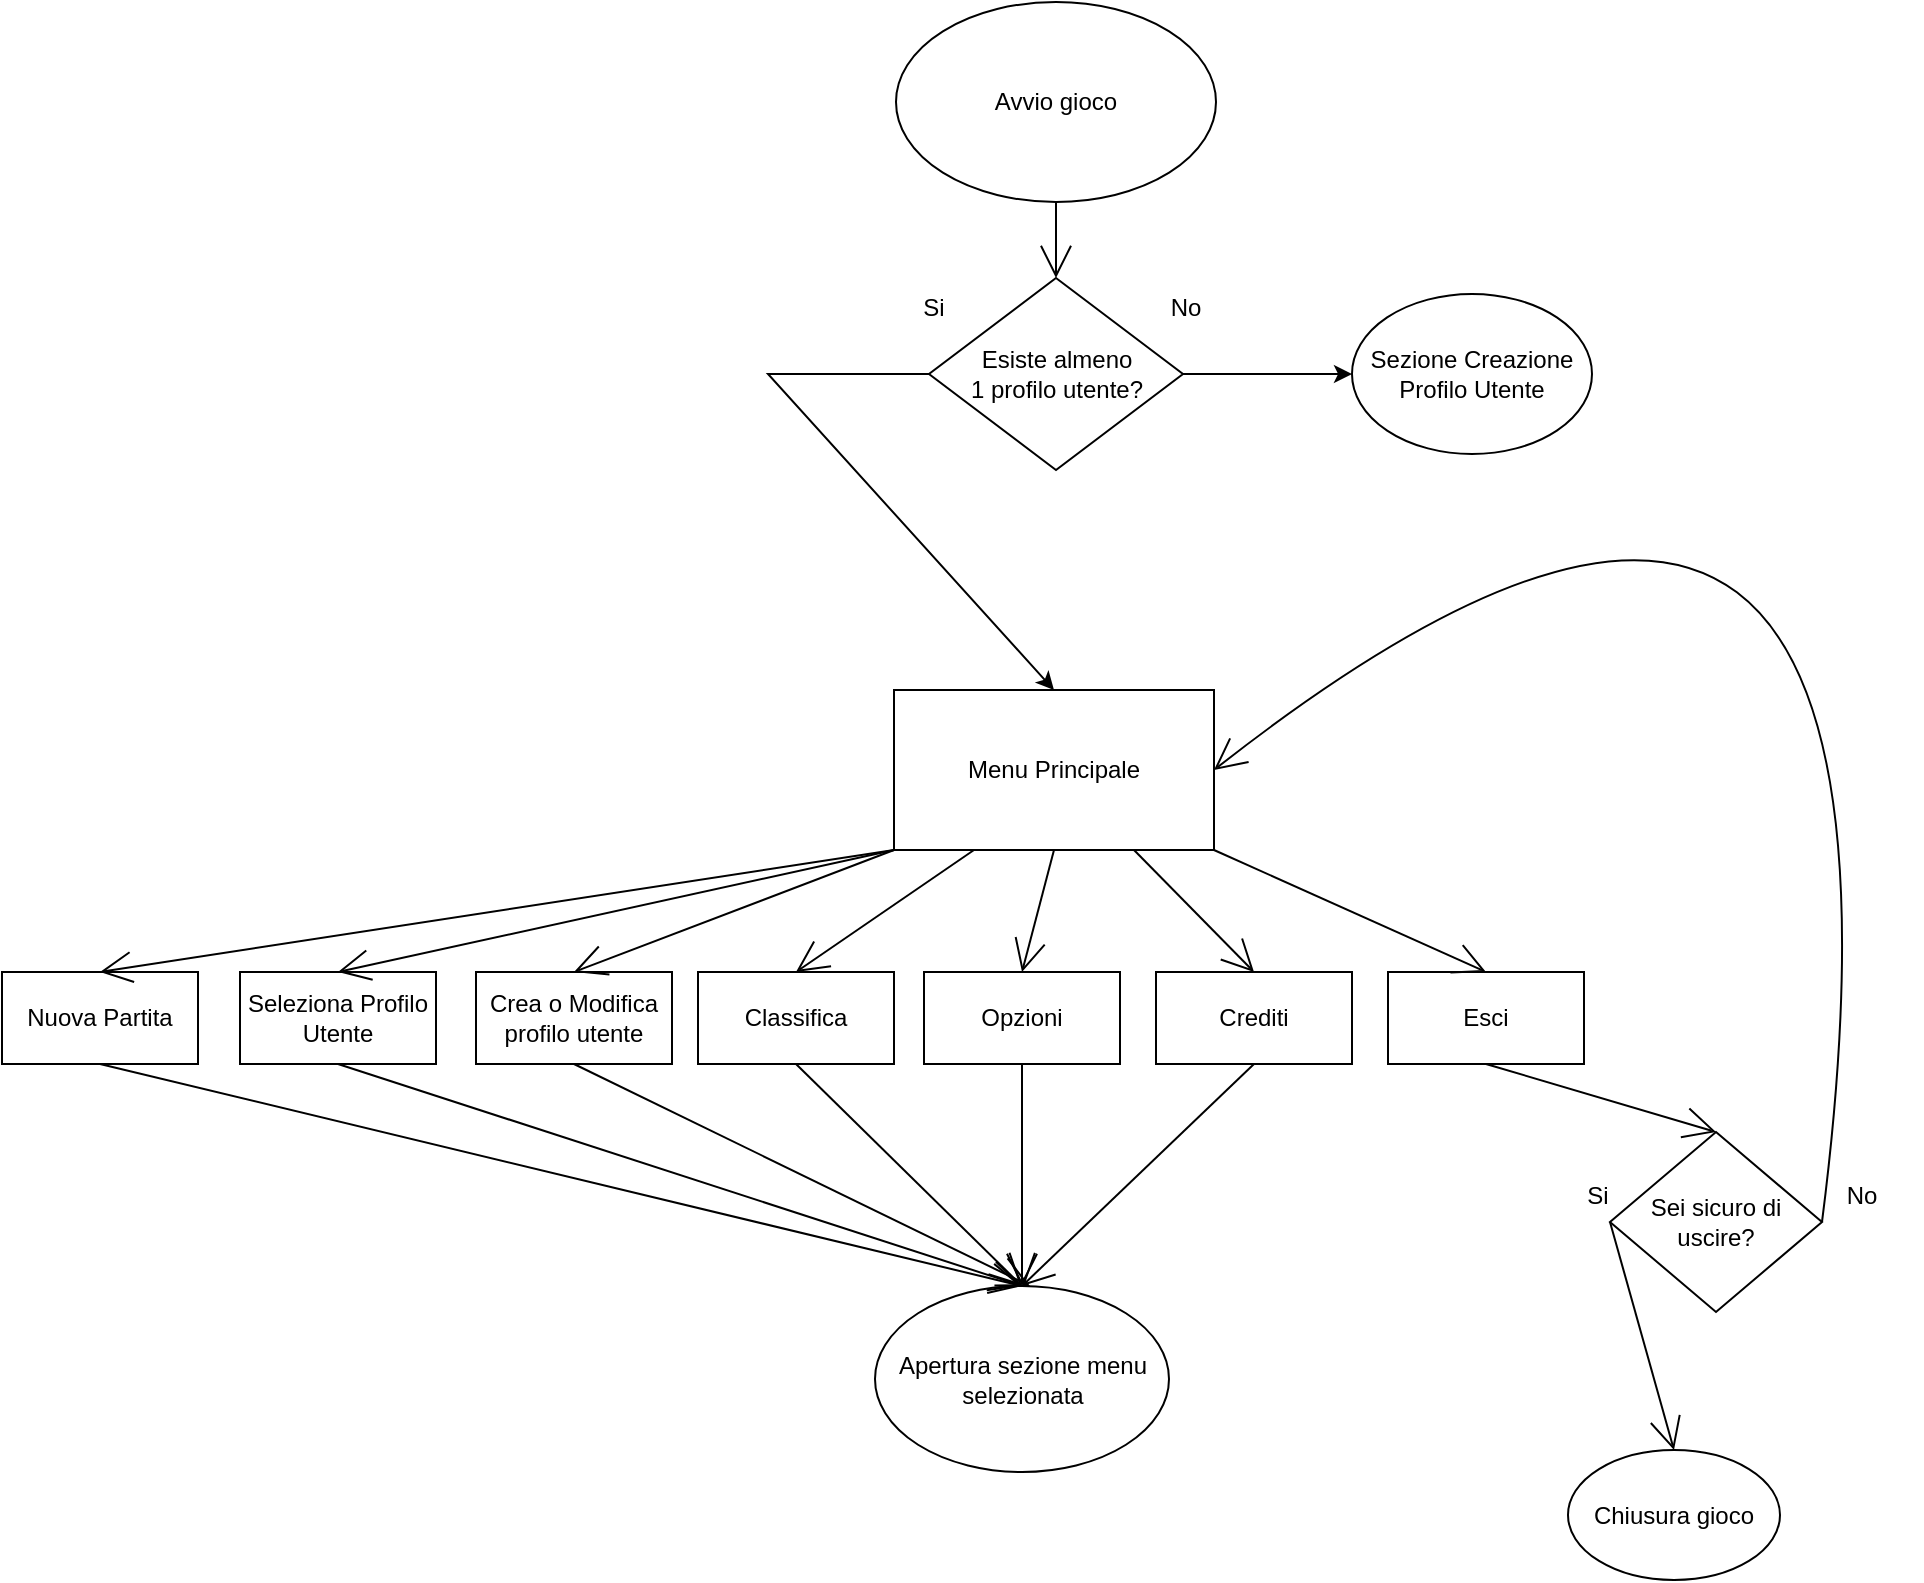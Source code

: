 <mxfile version="18.0.4" type="device"><diagram id="NWWPmYmxUIyY0qUSjtRS" name="Page-1"><mxGraphModel dx="944" dy="1225" grid="0" gridSize="10" guides="1" tooltips="1" connect="1" arrows="1" fold="1" page="0" pageScale="1" pageWidth="827" pageHeight="1169" math="0" shadow="0"><root><mxCell id="0"/><mxCell id="1" parent="0"/><mxCell id="93zQR50MocHav7xVQxxG-2" value="Menu Principale" style="rounded=0;whiteSpace=wrap;html=1;hachureGap=4;" parent="1" vertex="1"><mxGeometry x="131" y="333" width="160" height="80" as="geometry"/></mxCell><mxCell id="93zQR50MocHav7xVQxxG-4" value="" style="edgeStyle=none;curved=1;rounded=0;orthogonalLoop=1;jettySize=auto;html=1;endArrow=open;startSize=14;endSize=14;sourcePerimeterSpacing=8;targetPerimeterSpacing=8;exitX=0.5;exitY=1;exitDx=0;exitDy=0;entryX=0.5;entryY=0;entryDx=0;entryDy=0;" parent="1" source="93zQR50MocHav7xVQxxG-3" target="uL4h2qRQw0-v892h6feH-1" edge="1"><mxGeometry relative="1" as="geometry"><mxPoint x="217" y="122" as="sourcePoint"/></mxGeometry></mxCell><mxCell id="93zQR50MocHav7xVQxxG-3" value="Avvio gioco" style="ellipse;whiteSpace=wrap;html=1;hachureGap=4;" parent="1" vertex="1"><mxGeometry x="132" y="-11" width="160" height="100" as="geometry"/></mxCell><mxCell id="93zQR50MocHav7xVQxxG-5" value="Esci" style="rounded=0;whiteSpace=wrap;html=1;hachureGap=4;" parent="1" vertex="1"><mxGeometry x="378" y="474" width="98" height="46" as="geometry"/></mxCell><mxCell id="93zQR50MocHav7xVQxxG-6" value="" style="edgeStyle=none;orthogonalLoop=1;jettySize=auto;html=1;rounded=0;endArrow=open;startSize=14;endSize=14;sourcePerimeterSpacing=8;targetPerimeterSpacing=8;curved=1;exitX=1;exitY=1;exitDx=0;exitDy=0;entryX=0.5;entryY=0;entryDx=0;entryDy=0;" parent="1" source="93zQR50MocHav7xVQxxG-2" target="93zQR50MocHav7xVQxxG-5" edge="1"><mxGeometry width="120" relative="1" as="geometry"><mxPoint x="139" y="446" as="sourcePoint"/><mxPoint x="259" y="446" as="targetPoint"/><Array as="points"/></mxGeometry></mxCell><mxCell id="93zQR50MocHav7xVQxxG-7" value="Sei sicuro di uscire?" style="rhombus;whiteSpace=wrap;html=1;hachureGap=4;" parent="1" vertex="1"><mxGeometry x="489" y="554" width="106" height="90" as="geometry"/></mxCell><mxCell id="93zQR50MocHav7xVQxxG-8" value="" style="edgeStyle=none;orthogonalLoop=1;jettySize=auto;html=1;rounded=0;endArrow=open;startSize=14;endSize=14;sourcePerimeterSpacing=8;targetPerimeterSpacing=8;curved=1;exitX=0.5;exitY=1;exitDx=0;exitDy=0;entryX=0.5;entryY=0;entryDx=0;entryDy=0;" parent="1" source="93zQR50MocHav7xVQxxG-5" target="93zQR50MocHav7xVQxxG-7" edge="1"><mxGeometry width="120" relative="1" as="geometry"><mxPoint x="334" y="399" as="sourcePoint"/><mxPoint x="454" y="399" as="targetPoint"/><Array as="points"/></mxGeometry></mxCell><mxCell id="93zQR50MocHav7xVQxxG-11" value="No" style="text;strokeColor=none;fillColor=none;html=1;align=center;verticalAlign=middle;whiteSpace=wrap;rounded=0;hachureGap=4;" parent="1" vertex="1"><mxGeometry x="585" y="571" width="60" height="30" as="geometry"/></mxCell><mxCell id="93zQR50MocHav7xVQxxG-12" value="Chiusura gioco" style="ellipse;whiteSpace=wrap;html=1;hachureGap=4;" parent="1" vertex="1"><mxGeometry x="468" y="713" width="106" height="65" as="geometry"/></mxCell><mxCell id="93zQR50MocHav7xVQxxG-13" value="" style="edgeStyle=none;orthogonalLoop=1;jettySize=auto;html=1;rounded=0;endArrow=open;startSize=14;endSize=14;sourcePerimeterSpacing=8;targetPerimeterSpacing=8;curved=1;entryX=0.5;entryY=0;entryDx=0;entryDy=0;exitX=0;exitY=0.5;exitDx=0;exitDy=0;" parent="1" source="93zQR50MocHav7xVQxxG-7" target="93zQR50MocHav7xVQxxG-12" edge="1"><mxGeometry width="120" relative="1" as="geometry"><mxPoint x="479" y="629" as="sourcePoint"/><mxPoint x="529" y="709" as="targetPoint"/><Array as="points"/></mxGeometry></mxCell><mxCell id="93zQR50MocHav7xVQxxG-14" value="Si" style="text;strokeColor=none;fillColor=none;html=1;align=center;verticalAlign=middle;whiteSpace=wrap;rounded=0;hachureGap=4;" parent="1" vertex="1"><mxGeometry x="453" y="571" width="60" height="30" as="geometry"/></mxCell><mxCell id="93zQR50MocHav7xVQxxG-16" value="Crediti" style="rounded=0;whiteSpace=wrap;html=1;hachureGap=4;" parent="1" vertex="1"><mxGeometry x="262" y="474" width="98" height="46" as="geometry"/></mxCell><mxCell id="93zQR50MocHav7xVQxxG-18" value="Classifica" style="rounded=0;whiteSpace=wrap;html=1;hachureGap=4;" parent="1" vertex="1"><mxGeometry x="33" y="474" width="98" height="46" as="geometry"/></mxCell><mxCell id="93zQR50MocHav7xVQxxG-19" value="Nuova Partita" style="rounded=0;whiteSpace=wrap;html=1;hachureGap=4;" parent="1" vertex="1"><mxGeometry x="-315" y="474" width="98" height="46" as="geometry"/></mxCell><mxCell id="93zQR50MocHav7xVQxxG-20" value="Opzioni" style="rounded=0;whiteSpace=wrap;html=1;hachureGap=4;" parent="1" vertex="1"><mxGeometry x="146" y="474" width="98" height="46" as="geometry"/></mxCell><mxCell id="93zQR50MocHav7xVQxxG-21" value="" style="edgeStyle=none;orthogonalLoop=1;jettySize=auto;html=1;rounded=0;endArrow=open;startSize=14;endSize=14;sourcePerimeterSpacing=8;targetPerimeterSpacing=8;curved=1;exitX=0.75;exitY=1;exitDx=0;exitDy=0;entryX=0.5;entryY=0;entryDx=0;entryDy=0;" parent="1" source="93zQR50MocHav7xVQxxG-2" target="93zQR50MocHav7xVQxxG-16" edge="1"><mxGeometry width="120" relative="1" as="geometry"><mxPoint x="-11" y="447" as="sourcePoint"/><mxPoint x="109" y="447" as="targetPoint"/><Array as="points"/></mxGeometry></mxCell><mxCell id="93zQR50MocHav7xVQxxG-22" value="" style="edgeStyle=none;orthogonalLoop=1;jettySize=auto;html=1;rounded=0;endArrow=open;startSize=14;endSize=14;sourcePerimeterSpacing=8;targetPerimeterSpacing=8;curved=1;exitX=0.5;exitY=1;exitDx=0;exitDy=0;entryX=0.5;entryY=0;entryDx=0;entryDy=0;" parent="1" source="93zQR50MocHav7xVQxxG-2" target="93zQR50MocHav7xVQxxG-20" edge="1"><mxGeometry width="120" relative="1" as="geometry"><mxPoint x="-11" y="447" as="sourcePoint"/><mxPoint x="109" y="447" as="targetPoint"/><Array as="points"/></mxGeometry></mxCell><mxCell id="93zQR50MocHav7xVQxxG-23" value="" style="edgeStyle=none;orthogonalLoop=1;jettySize=auto;html=1;rounded=0;endArrow=open;startSize=14;endSize=14;sourcePerimeterSpacing=8;targetPerimeterSpacing=8;curved=1;exitX=0.25;exitY=1;exitDx=0;exitDy=0;entryX=0.5;entryY=0;entryDx=0;entryDy=0;" parent="1" source="93zQR50MocHav7xVQxxG-2" target="93zQR50MocHav7xVQxxG-18" edge="1"><mxGeometry width="120" relative="1" as="geometry"><mxPoint x="-11" y="447" as="sourcePoint"/><mxPoint x="109" y="447" as="targetPoint"/><Array as="points"/></mxGeometry></mxCell><mxCell id="93zQR50MocHav7xVQxxG-24" value="" style="edgeStyle=none;orthogonalLoop=1;jettySize=auto;html=1;rounded=0;endArrow=open;startSize=14;endSize=14;sourcePerimeterSpacing=8;targetPerimeterSpacing=8;curved=1;exitX=0;exitY=1;exitDx=0;exitDy=0;entryX=0.5;entryY=0;entryDx=0;entryDy=0;" parent="1" source="93zQR50MocHav7xVQxxG-2" target="93zQR50MocHav7xVQxxG-19" edge="1"><mxGeometry width="120" relative="1" as="geometry"><mxPoint x="-11" y="447" as="sourcePoint"/><mxPoint x="109" y="447" as="targetPoint"/><Array as="points"/></mxGeometry></mxCell><mxCell id="93zQR50MocHav7xVQxxG-26" value="Apertura sezione menu selezionata" style="ellipse;whiteSpace=wrap;html=1;hachureGap=4;" parent="1" vertex="1"><mxGeometry x="121.5" y="631" width="147" height="93" as="geometry"/></mxCell><mxCell id="93zQR50MocHav7xVQxxG-27" value="" style="edgeStyle=none;orthogonalLoop=1;jettySize=auto;html=1;rounded=0;endArrow=open;startSize=14;endSize=14;sourcePerimeterSpacing=8;targetPerimeterSpacing=8;curved=1;exitX=0.5;exitY=1;exitDx=0;exitDy=0;entryX=0.5;entryY=0;entryDx=0;entryDy=0;" parent="1" source="93zQR50MocHav7xVQxxG-19" target="93zQR50MocHav7xVQxxG-26" edge="1"><mxGeometry width="120" relative="1" as="geometry"><mxPoint x="160" y="353" as="sourcePoint"/><mxPoint x="280" y="353" as="targetPoint"/><Array as="points"/></mxGeometry></mxCell><mxCell id="93zQR50MocHav7xVQxxG-28" value="" style="edgeStyle=none;orthogonalLoop=1;jettySize=auto;html=1;rounded=0;endArrow=open;startSize=14;endSize=14;sourcePerimeterSpacing=8;targetPerimeterSpacing=8;curved=1;exitX=0.5;exitY=1;exitDx=0;exitDy=0;entryX=0.5;entryY=0;entryDx=0;entryDy=0;" parent="1" source="93zQR50MocHav7xVQxxG-18" target="93zQR50MocHav7xVQxxG-26" edge="1"><mxGeometry width="120" relative="1" as="geometry"><mxPoint x="160" y="353" as="sourcePoint"/><mxPoint x="280" y="353" as="targetPoint"/><Array as="points"/></mxGeometry></mxCell><mxCell id="93zQR50MocHav7xVQxxG-29" value="" style="edgeStyle=none;orthogonalLoop=1;jettySize=auto;html=1;rounded=0;endArrow=open;startSize=14;endSize=14;sourcePerimeterSpacing=8;targetPerimeterSpacing=8;curved=1;exitX=0.5;exitY=1;exitDx=0;exitDy=0;entryX=0.5;entryY=0;entryDx=0;entryDy=0;" parent="1" source="93zQR50MocHav7xVQxxG-20" target="93zQR50MocHav7xVQxxG-26" edge="1"><mxGeometry width="120" relative="1" as="geometry"><mxPoint x="160" y="353" as="sourcePoint"/><mxPoint x="280" y="353" as="targetPoint"/><Array as="points"/></mxGeometry></mxCell><mxCell id="93zQR50MocHav7xVQxxG-30" value="" style="edgeStyle=none;orthogonalLoop=1;jettySize=auto;html=1;rounded=0;endArrow=open;startSize=14;endSize=14;sourcePerimeterSpacing=8;targetPerimeterSpacing=8;curved=1;exitX=0.5;exitY=1;exitDx=0;exitDy=0;entryX=0.5;entryY=0;entryDx=0;entryDy=0;" parent="1" source="93zQR50MocHav7xVQxxG-16" target="93zQR50MocHav7xVQxxG-26" edge="1"><mxGeometry width="120" relative="1" as="geometry"><mxPoint x="160" y="353" as="sourcePoint"/><mxPoint x="267" y="614" as="targetPoint"/><Array as="points"/></mxGeometry></mxCell><mxCell id="93zQR50MocHav7xVQxxG-33" value="" style="edgeStyle=none;orthogonalLoop=1;jettySize=auto;html=1;rounded=0;endArrow=open;startSize=14;endSize=14;sourcePerimeterSpacing=8;targetPerimeterSpacing=8;curved=1;exitX=1;exitY=0.5;exitDx=0;exitDy=0;entryX=1;entryY=0.5;entryDx=0;entryDy=0;" parent="1" source="93zQR50MocHav7xVQxxG-7" target="93zQR50MocHav7xVQxxG-2" edge="1"><mxGeometry width="120" relative="1" as="geometry"><mxPoint x="161" y="179" as="sourcePoint"/><mxPoint x="571" y="-27" as="targetPoint"/><Array as="points"><mxPoint x="661" y="83"/></Array></mxGeometry></mxCell><mxCell id="TbBzVFTI7eHqGDM7qrLx-1" value="Seleziona Profilo Utente" style="rounded=0;whiteSpace=wrap;html=1;hachureGap=4;" parent="1" vertex="1"><mxGeometry x="-196" y="474" width="98" height="46" as="geometry"/></mxCell><mxCell id="TbBzVFTI7eHqGDM7qrLx-2" value="Crea o Modifica profilo utente" style="rounded=0;whiteSpace=wrap;html=1;hachureGap=4;" parent="1" vertex="1"><mxGeometry x="-78" y="474" width="98" height="46" as="geometry"/></mxCell><mxCell id="TbBzVFTI7eHqGDM7qrLx-5" value="" style="edgeStyle=none;orthogonalLoop=1;jettySize=auto;html=1;rounded=0;endArrow=open;startSize=14;endSize=14;sourcePerimeterSpacing=8;targetPerimeterSpacing=8;curved=1;exitX=0;exitY=1;exitDx=0;exitDy=0;entryX=0.5;entryY=0;entryDx=0;entryDy=0;" parent="1" source="93zQR50MocHav7xVQxxG-2" target="TbBzVFTI7eHqGDM7qrLx-1" edge="1"><mxGeometry width="120" relative="1" as="geometry"><mxPoint x="221" y="423.0" as="sourcePoint"/><mxPoint x="205" y="484" as="targetPoint"/><Array as="points"/></mxGeometry></mxCell><mxCell id="TbBzVFTI7eHqGDM7qrLx-6" value="" style="edgeStyle=none;orthogonalLoop=1;jettySize=auto;html=1;rounded=0;endArrow=open;startSize=14;endSize=14;sourcePerimeterSpacing=8;targetPerimeterSpacing=8;curved=1;exitX=0;exitY=1;exitDx=0;exitDy=0;entryX=0.5;entryY=0;entryDx=0;entryDy=0;" parent="1" source="93zQR50MocHav7xVQxxG-2" target="TbBzVFTI7eHqGDM7qrLx-2" edge="1"><mxGeometry width="120" relative="1" as="geometry"><mxPoint x="231" y="433.0" as="sourcePoint"/><mxPoint x="215" y="494" as="targetPoint"/><Array as="points"/></mxGeometry></mxCell><mxCell id="TbBzVFTI7eHqGDM7qrLx-7" value="" style="edgeStyle=none;orthogonalLoop=1;jettySize=auto;html=1;rounded=0;endArrow=open;startSize=14;endSize=14;sourcePerimeterSpacing=8;targetPerimeterSpacing=8;curved=1;exitX=0.5;exitY=1;exitDx=0;exitDy=0;entryX=0.5;entryY=0;entryDx=0;entryDy=0;" parent="1" source="TbBzVFTI7eHqGDM7qrLx-1" target="93zQR50MocHav7xVQxxG-26" edge="1"><mxGeometry width="120" relative="1" as="geometry"><mxPoint x="241" y="443.0" as="sourcePoint"/><mxPoint x="225" y="504" as="targetPoint"/><Array as="points"/></mxGeometry></mxCell><mxCell id="TbBzVFTI7eHqGDM7qrLx-9" value="" style="edgeStyle=none;orthogonalLoop=1;jettySize=auto;html=1;rounded=0;endArrow=open;startSize=14;endSize=14;sourcePerimeterSpacing=8;targetPerimeterSpacing=8;curved=1;exitX=0.5;exitY=1;exitDx=0;exitDy=0;" parent="1" source="TbBzVFTI7eHqGDM7qrLx-2" edge="1"><mxGeometry width="120" relative="1" as="geometry"><mxPoint x="251" y="453.0" as="sourcePoint"/><mxPoint x="199" y="631" as="targetPoint"/><Array as="points"/></mxGeometry></mxCell><mxCell id="uL4h2qRQw0-v892h6feH-1" value="Esiste almeno&lt;br&gt;1 profilo utente?" style="rhombus;whiteSpace=wrap;html=1;" vertex="1" parent="1"><mxGeometry x="148.5" y="127" width="127" height="96" as="geometry"/></mxCell><mxCell id="uL4h2qRQw0-v892h6feH-2" value="Si" style="text;html=1;strokeColor=none;fillColor=none;align=center;verticalAlign=middle;whiteSpace=wrap;rounded=0;" vertex="1" parent="1"><mxGeometry x="121" y="127" width="60" height="30" as="geometry"/></mxCell><mxCell id="uL4h2qRQw0-v892h6feH-3" value="No" style="text;html=1;strokeColor=none;fillColor=none;align=center;verticalAlign=middle;whiteSpace=wrap;rounded=0;" vertex="1" parent="1"><mxGeometry x="247" y="127" width="60" height="30" as="geometry"/></mxCell><mxCell id="uL4h2qRQw0-v892h6feH-4" value="" style="endArrow=classic;html=1;rounded=0;exitX=0;exitY=0.5;exitDx=0;exitDy=0;entryX=0.5;entryY=0;entryDx=0;entryDy=0;" edge="1" parent="1" source="uL4h2qRQw0-v892h6feH-1" target="93zQR50MocHav7xVQxxG-2"><mxGeometry width="50" height="50" relative="1" as="geometry"><mxPoint x="191" y="237" as="sourcePoint"/><mxPoint x="302" y="344" as="targetPoint"/><Array as="points"><mxPoint x="68" y="175"/></Array></mxGeometry></mxCell><mxCell id="uL4h2qRQw0-v892h6feH-6" value="Sezione Creazione Profilo Utente" style="ellipse;whiteSpace=wrap;html=1;" vertex="1" parent="1"><mxGeometry x="360" y="135" width="120" height="80" as="geometry"/></mxCell><mxCell id="uL4h2qRQw0-v892h6feH-7" value="" style="endArrow=classic;html=1;rounded=0;exitX=1;exitY=0.5;exitDx=0;exitDy=0;entryX=0;entryY=0.5;entryDx=0;entryDy=0;" edge="1" parent="1" source="uL4h2qRQw0-v892h6feH-1" target="uL4h2qRQw0-v892h6feH-6"><mxGeometry width="50" height="50" relative="1" as="geometry"><mxPoint x="212" y="259" as="sourcePoint"/><mxPoint x="262" y="209" as="targetPoint"/></mxGeometry></mxCell></root></mxGraphModel></diagram></mxfile>
